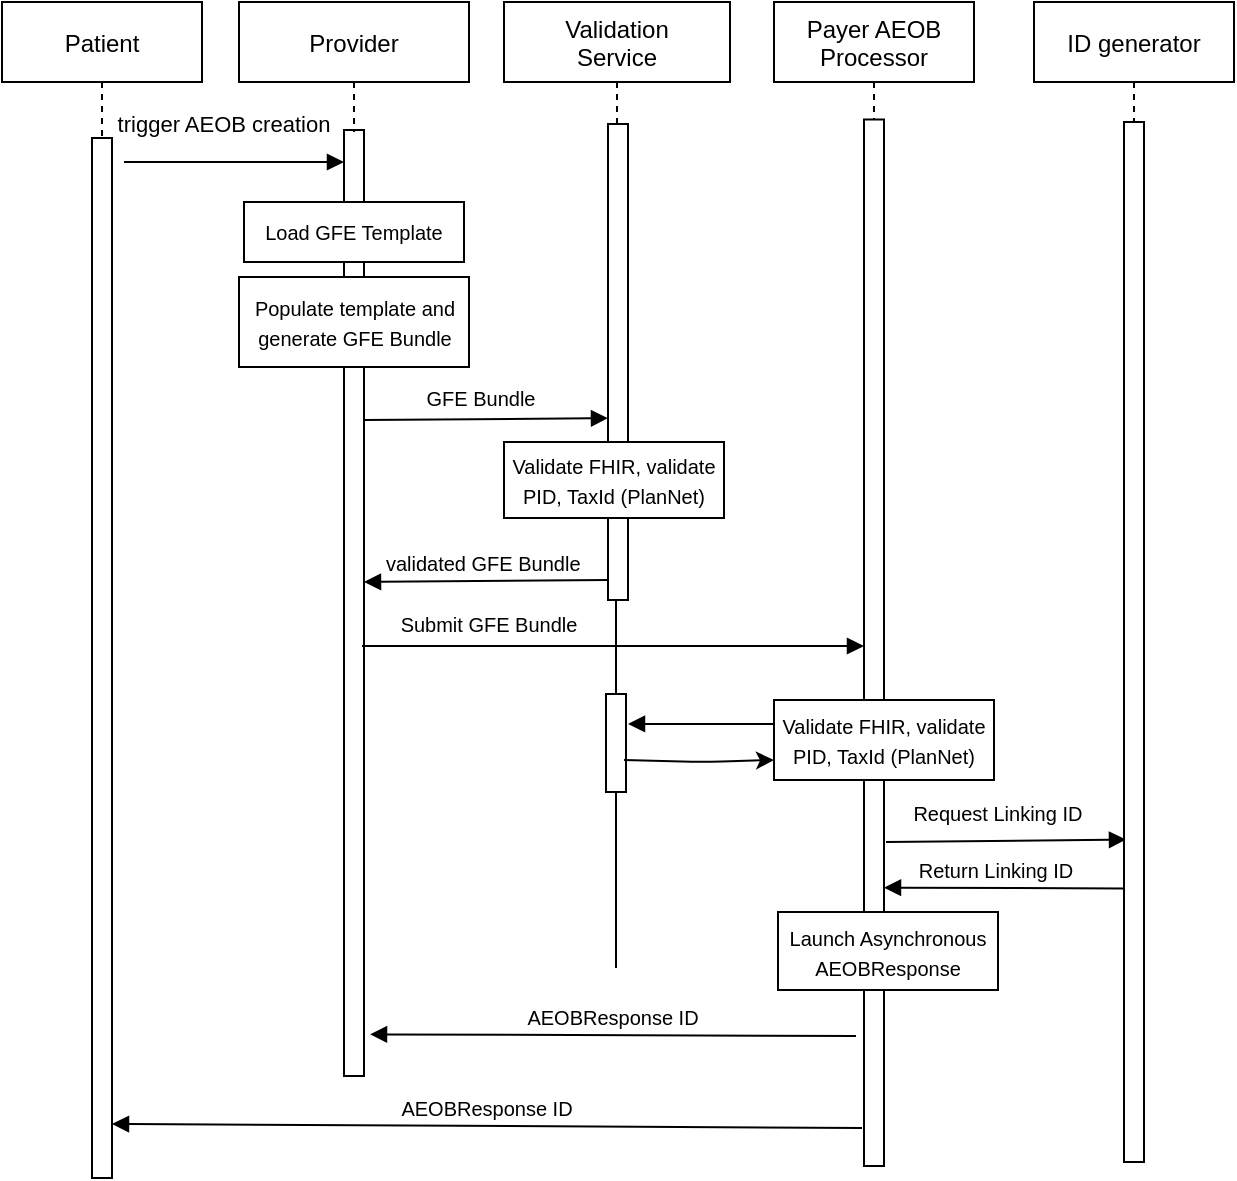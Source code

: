<mxfile>
    <diagram id="kgpKYQtTHZ0yAKxKKP6v" name="Page-1">
        <mxGraphModel dx="1563" dy="784" grid="0" gridSize="10" guides="1" tooltips="1" connect="1" arrows="1" fold="1" page="1" pageScale="1" pageWidth="850" pageHeight="1100" math="0" shadow="0">
            <root>
                <mxCell id="0"/>
                <mxCell id="1" parent="0"/>
                <mxCell id="eunGYBZojGxnAnl-epNE-61" style="edgeStyle=orthogonalEdgeStyle;rounded=0;orthogonalLoop=1;jettySize=auto;html=1;fontSize=10;endArrow=none;endFill=0;" parent="1" edge="1">
                    <mxGeometry relative="1" as="geometry">
                        <mxPoint x="426" y="563" as="targetPoint"/>
                        <Array as="points">
                            <mxPoint x="428" y="353"/>
                            <mxPoint x="426" y="353"/>
                        </Array>
                        <mxPoint x="427" y="379" as="sourcePoint"/>
                    </mxGeometry>
                </mxCell>
                <mxCell id="eunGYBZojGxnAnl-epNE-39" value="Submit GFE Bundle" style="text;html=1;resizable=0;autosize=1;align=center;verticalAlign=middle;points=[];fillColor=none;strokeColor=none;rounded=0;fontSize=10;" parent="1" vertex="1">
                    <mxGeometry x="313" y="383" width="98" height="16" as="geometry"/>
                </mxCell>
                <mxCell id="3nuBFxr9cyL0pnOWT2aG-6" value="" style="points=[];perimeter=orthogonalPerimeter;rounded=0;shadow=0;strokeWidth=1;" parent="1" vertex="1">
                    <mxGeometry x="290" y="144" width="10" height="473" as="geometry"/>
                </mxCell>
                <mxCell id="3nuBFxr9cyL0pnOWT2aG-5" value="Provider" style="shape=umlLifeline;perimeter=lifelinePerimeter;container=1;collapsible=0;recursiveResize=0;rounded=0;shadow=0;strokeWidth=1;" parent="1" vertex="1">
                    <mxGeometry x="237.5" y="80" width="115" height="65" as="geometry"/>
                </mxCell>
                <mxCell id="eunGYBZojGxnAnl-epNE-16" value="&lt;font style=&quot;font-size: 10px&quot;&gt;Load GFE Template&lt;/font&gt;" style="rounded=0;whiteSpace=wrap;html=1;" parent="3nuBFxr9cyL0pnOWT2aG-5" vertex="1">
                    <mxGeometry x="2.5" y="100" width="110" height="30" as="geometry"/>
                </mxCell>
                <mxCell id="eunGYBZojGxnAnl-epNE-20" value="&lt;font style=&quot;font-size: 10px&quot;&gt;Populate template and generate GFE Bundle&lt;/font&gt;" style="rounded=0;whiteSpace=wrap;html=1;" parent="3nuBFxr9cyL0pnOWT2aG-5" vertex="1">
                    <mxGeometry y="137.5" width="115" height="45" as="geometry"/>
                </mxCell>
                <mxCell id="eunGYBZojGxnAnl-epNE-7" value="Payer AEOB&#10;Processor" style="shape=umlLifeline;perimeter=lifelinePerimeter;container=1;collapsible=0;recursiveResize=0;rounded=0;shadow=0;strokeWidth=1;" parent="1" vertex="1">
                    <mxGeometry x="505" y="80" width="100" height="443" as="geometry"/>
                </mxCell>
                <mxCell id="eunGYBZojGxnAnl-epNE-8" value="" style="points=[];perimeter=orthogonalPerimeter;rounded=0;shadow=0;strokeWidth=1;" parent="1" vertex="1">
                    <mxGeometry x="550" y="138.75" width="10" height="523.25" as="geometry"/>
                </mxCell>
                <mxCell id="eunGYBZojGxnAnl-epNE-51" style="edgeStyle=orthogonalEdgeStyle;rounded=0;orthogonalLoop=1;jettySize=auto;html=1;fontSize=10;" parent="1" source="3nuBFxr9cyL0pnOWT2aG-1" edge="1">
                    <mxGeometry relative="1" as="geometry">
                        <mxPoint x="169" y="444" as="targetPoint"/>
                        <Array as="points">
                            <mxPoint x="169" y="657"/>
                            <mxPoint x="169" y="657"/>
                        </Array>
                    </mxGeometry>
                </mxCell>
                <mxCell id="3nuBFxr9cyL0pnOWT2aG-1" value="Patient" style="shape=umlLifeline;perimeter=lifelinePerimeter;container=1;collapsible=0;recursiveResize=0;rounded=0;shadow=0;strokeWidth=1;" parent="1" vertex="1">
                    <mxGeometry x="119" y="80" width="100" height="588" as="geometry"/>
                </mxCell>
                <mxCell id="3nuBFxr9cyL0pnOWT2aG-2" value="" style="points=[];perimeter=orthogonalPerimeter;rounded=0;shadow=0;strokeWidth=1;" parent="3nuBFxr9cyL0pnOWT2aG-1" vertex="1">
                    <mxGeometry x="45" y="68" width="10" height="520" as="geometry"/>
                </mxCell>
                <mxCell id="eunGYBZojGxnAnl-epNE-2" value="Validation&#10;Service" style="shape=umlLifeline;perimeter=lifelinePerimeter;container=1;collapsible=0;recursiveResize=0;rounded=0;shadow=0;strokeWidth=1;" parent="1" vertex="1">
                    <mxGeometry x="370" y="80" width="113" height="299" as="geometry"/>
                </mxCell>
                <mxCell id="eunGYBZojGxnAnl-epNE-3" value="" style="points=[];perimeter=orthogonalPerimeter;rounded=0;shadow=0;strokeWidth=1;" parent="eunGYBZojGxnAnl-epNE-2" vertex="1">
                    <mxGeometry x="52" y="61" width="10" height="238" as="geometry"/>
                </mxCell>
                <mxCell id="eunGYBZojGxnAnl-epNE-29" value="&lt;font style=&quot;font-size: 10px&quot;&gt;Validate FHIR, validate PID, TaxId (PlanNet)&lt;/font&gt;" style="rounded=0;whiteSpace=wrap;html=1;" parent="eunGYBZojGxnAnl-epNE-2" vertex="1">
                    <mxGeometry y="220" width="110" height="38" as="geometry"/>
                </mxCell>
                <mxCell id="eunGYBZojGxnAnl-epNE-4" value="ID generator" style="shape=umlLifeline;perimeter=lifelinePerimeter;container=1;collapsible=0;recursiveResize=0;rounded=0;shadow=0;strokeWidth=1;" parent="1" vertex="1">
                    <mxGeometry x="635" y="80" width="100" height="535" as="geometry"/>
                </mxCell>
                <mxCell id="eunGYBZojGxnAnl-epNE-13" value="" style="verticalAlign=bottom;endArrow=block;shadow=0;strokeWidth=1;" parent="1" edge="1">
                    <mxGeometry relative="1" as="geometry">
                        <mxPoint x="299" y="402" as="sourcePoint"/>
                        <mxPoint x="550" y="402" as="targetPoint"/>
                    </mxGeometry>
                </mxCell>
                <mxCell id="eunGYBZojGxnAnl-epNE-26" value="" style="verticalAlign=bottom;endArrow=block;entryX=0;entryY=0.618;shadow=0;strokeWidth=1;entryDx=0;entryDy=0;entryPerimeter=0;" parent="1" edge="1" target="eunGYBZojGxnAnl-epNE-3">
                    <mxGeometry relative="1" as="geometry">
                        <mxPoint x="300" y="289.0" as="sourcePoint"/>
                        <mxPoint x="410" y="289.0" as="targetPoint"/>
                    </mxGeometry>
                </mxCell>
                <mxCell id="eunGYBZojGxnAnl-epNE-31" value="validated GFE Bundle " style="verticalAlign=bottom;endArrow=block;entryX=1;entryY=0;shadow=0;strokeWidth=1;fontSize=10;exitX=0;exitY=0.958;exitDx=0;exitDy=0;exitPerimeter=0;" parent="1" edge="1" source="eunGYBZojGxnAnl-epNE-3">
                    <mxGeometry relative="1" as="geometry">
                        <mxPoint x="405" y="370" as="sourcePoint"/>
                        <mxPoint x="300" y="370" as="targetPoint"/>
                    </mxGeometry>
                </mxCell>
                <mxCell id="eunGYBZojGxnAnl-epNE-34" value="trigger AEOB creation" style="verticalAlign=bottom;endArrow=block;entryX=0;entryY=0;shadow=0;strokeWidth=1;" parent="1" edge="1">
                    <mxGeometry x="-0.091" y="10" relative="1" as="geometry">
                        <mxPoint x="180" y="160.0" as="sourcePoint"/>
                        <mxPoint x="290" y="160.0" as="targetPoint"/>
                        <mxPoint as="offset"/>
                    </mxGeometry>
                </mxCell>
                <mxCell id="eunGYBZojGxnAnl-epNE-40" value="GFE Bundle" style="text;html=1;resizable=0;autosize=1;align=center;verticalAlign=middle;points=[];fillColor=none;strokeColor=none;rounded=0;fontSize=10;" parent="1" vertex="1">
                    <mxGeometry x="326" y="270" width="64" height="16" as="geometry"/>
                </mxCell>
                <mxCell id="eunGYBZojGxnAnl-epNE-43" value="Request Linking ID" style="verticalAlign=bottom;endArrow=block;shadow=0;strokeWidth=1;fontSize=10;entryX=0.1;entryY=0.69;entryDx=0;entryDy=0;entryPerimeter=0;" parent="1" edge="1" target="eunGYBZojGxnAnl-epNE-5">
                    <mxGeometry x="-0.067" y="5" relative="1" as="geometry">
                        <mxPoint x="561" y="500" as="sourcePoint"/>
                        <mxPoint x="676" y="500" as="targetPoint"/>
                        <mxPoint as="offset"/>
                        <Array as="points"/>
                    </mxGeometry>
                </mxCell>
                <mxCell id="eunGYBZojGxnAnl-epNE-42" value="&lt;font style=&quot;font-size: 10px&quot;&gt;Validate FHIR, validate PID, TaxId (PlanNet)&lt;/font&gt;" style="rounded=0;whiteSpace=wrap;html=1;" parent="1" vertex="1">
                    <mxGeometry x="505" y="429" width="110" height="40" as="geometry"/>
                </mxCell>
                <mxCell id="eunGYBZojGxnAnl-epNE-47" value="Return Linking ID" style="verticalAlign=bottom;endArrow=block;entryX=1;entryY=0.734;shadow=0;strokeWidth=1;fontSize=10;entryDx=0;entryDy=0;entryPerimeter=0;exitX=0;exitY=0.737;exitDx=0;exitDy=0;exitPerimeter=0;" parent="1" edge="1" target="eunGYBZojGxnAnl-epNE-8" source="eunGYBZojGxnAnl-epNE-5">
                    <mxGeometry x="0.067" relative="1" as="geometry">
                        <mxPoint x="673" y="523" as="sourcePoint"/>
                        <mxPoint x="568" y="523" as="targetPoint"/>
                        <mxPoint as="offset"/>
                    </mxGeometry>
                </mxCell>
                <mxCell id="eunGYBZojGxnAnl-epNE-5" value="" style="points=[];perimeter=orthogonalPerimeter;rounded=0;shadow=0;strokeWidth=1;" parent="1" vertex="1">
                    <mxGeometry x="680" y="140" width="10" height="520" as="geometry"/>
                </mxCell>
                <mxCell id="eunGYBZojGxnAnl-epNE-49" value="AEOBResponse ID" style="verticalAlign=bottom;endArrow=block;shadow=0;strokeWidth=1;fontSize=10;entryX=1.3;entryY=0.956;entryDx=0;entryDy=0;entryPerimeter=0;" parent="1" edge="1" target="3nuBFxr9cyL0pnOWT2aG-6">
                    <mxGeometry relative="1" as="geometry">
                        <mxPoint x="546" y="597" as="sourcePoint"/>
                        <mxPoint x="306" y="597" as="targetPoint"/>
                    </mxGeometry>
                </mxCell>
                <mxCell id="eunGYBZojGxnAnl-epNE-50" value="AEOBResponse ID" style="verticalAlign=bottom;endArrow=block;shadow=0;strokeWidth=1;fontSize=10;entryX=1;entryY=0.948;entryDx=0;entryDy=0;entryPerimeter=0;" parent="1" edge="1" target="3nuBFxr9cyL0pnOWT2aG-2">
                    <mxGeometry relative="1" as="geometry">
                        <mxPoint x="549" y="643" as="sourcePoint"/>
                        <mxPoint x="187" y="643" as="targetPoint"/>
                    </mxGeometry>
                </mxCell>
                <mxCell id="eunGYBZojGxnAnl-epNE-56" value="&lt;font style=&quot;font-size: 10px&quot;&gt;Launch Asynchronous AEOBResponse&lt;/font&gt;" style="rounded=0;whiteSpace=wrap;html=1;" parent="1" vertex="1">
                    <mxGeometry x="507" y="535" width="110" height="39" as="geometry"/>
                </mxCell>
                <mxCell id="eunGYBZojGxnAnl-epNE-62" value="" style="points=[];perimeter=orthogonalPerimeter;rounded=0;shadow=0;strokeWidth=1;" parent="1" vertex="1">
                    <mxGeometry x="421" y="426" width="10" height="49" as="geometry"/>
                </mxCell>
                <mxCell id="eunGYBZojGxnAnl-epNE-63" value="" style="verticalAlign=bottom;endArrow=block;shadow=0;strokeWidth=1;fontSize=10;entryX=1.1;entryY=0.306;entryDx=0;entryDy=0;entryPerimeter=0;" parent="1" edge="1" target="eunGYBZojGxnAnl-epNE-62">
                    <mxGeometry relative="1" as="geometry">
                        <mxPoint x="505" y="441" as="sourcePoint"/>
                        <mxPoint x="434" y="440" as="targetPoint"/>
                    </mxGeometry>
                </mxCell>
                <mxCell id="eunGYBZojGxnAnl-epNE-64" value="" style="endArrow=classic;html=1;fontSize=10;exitX=0.9;exitY=0.673;exitDx=0;exitDy=0;exitPerimeter=0;" parent="1" edge="1" source="eunGYBZojGxnAnl-epNE-62">
                    <mxGeometry width="50" height="50" relative="1" as="geometry">
                        <mxPoint x="437" y="460" as="sourcePoint"/>
                        <mxPoint x="505" y="459" as="targetPoint"/>
                        <Array as="points">
                            <mxPoint x="469" y="460"/>
                        </Array>
                    </mxGeometry>
                </mxCell>
            </root>
        </mxGraphModel>
    </diagram>
</mxfile>
